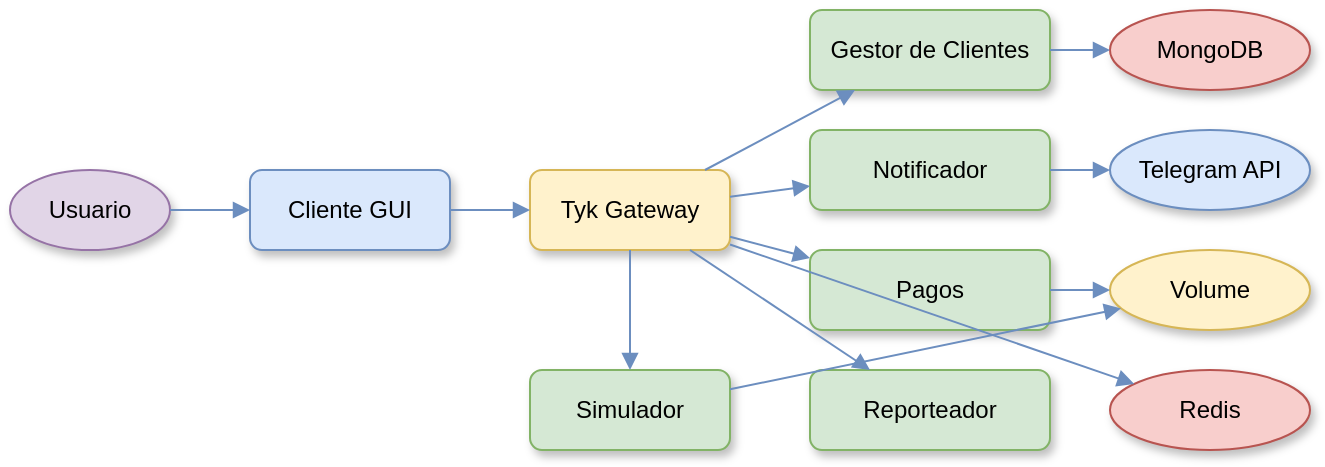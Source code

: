 <mxfile version="20.1.2" editor="1" type="device" pages="3">
  <diagram id="context" name="Contexto">
    <mxGraphModel dx="906" dy="566" grid="1" gridSize="10" guides="1" tooltips="1" connect="1" arrows="1" fold="1" page="1" pageScale="1" pageWidth="827" pageHeight="1169">
      <root>
        <mxCell id="0"/>
        <mxCell id="1" parent="0"/>
        <mxCell id="2" value="Usuario" style="ellipse;whiteSpace=wrap;html=1;fillColor=#e1d5e7;strokeColor=#9673a6;shadow=1;fontSize=12;" vertex="1" parent="1">
          <mxGeometry x="70" y="240" width="80" height="40" as="geometry"/>
        </mxCell>
        <mxCell id="3" value="Cliente GUI" style="rounded=1;whiteSpace=wrap;html=1;fillColor=#dae8fc;strokeColor=#6c8ebf;shadow=1;fontSize=12;" vertex="1" parent="1">
          <mxGeometry x="190" y="240" width="100" height="40" as="geometry"/>
        </mxCell>
        <mxCell id="4" value="Tyk Gateway" style="rounded=1;whiteSpace=wrap;html=1;fillColor=#fff2cc;strokeColor=#d6b656;shadow=1;fontSize=12;" vertex="1" parent="1">
          <mxGeometry x="330" y="240" width="100" height="40" as="geometry"/>
        </mxCell>
        <mxCell id="5" value="Gestor de Clientes" style="rounded=1;whiteSpace=wrap;html=1;fillColor=#d5e8d4;strokeColor=#82b366;shadow=1;fontSize=12;" vertex="1" parent="1">
          <mxGeometry x="470" y="160" width="120" height="40" as="geometry"/>
        </mxCell>
        <mxCell id="6" value="Notificador" style="rounded=1;whiteSpace=wrap;html=1;fillColor=#d5e8d4;strokeColor=#82b366;shadow=1;fontSize=12;" vertex="1" parent="1">
          <mxGeometry x="470" y="220" width="120" height="40" as="geometry"/>
        </mxCell>
        <mxCell id="7" value="Pagos" style="rounded=1;whiteSpace=wrap;html=1;fillColor=#d5e8d4;strokeColor=#82b366;shadow=1;fontSize=12;" vertex="1" parent="1">
          <mxGeometry x="470" y="280" width="120" height="40" as="geometry"/>
        </mxCell>
        <mxCell id="8" value="Reporteador" style="rounded=1;whiteSpace=wrap;html=1;fillColor=#d5e8d4;strokeColor=#82b366;shadow=1;fontSize=12;" vertex="1" parent="1">
          <mxGeometry x="470" y="340" width="120" height="40" as="geometry"/>
        </mxCell>
        <mxCell id="9" value="Simulador" style="rounded=1;whiteSpace=wrap;html=1;fillColor=#d5e8d4;strokeColor=#82b366;shadow=1;fontSize=12;" vertex="1" parent="1">
          <mxGeometry x="330" y="340" width="100" height="40" as="geometry"/>
        </mxCell>
        <mxCell id="10" value="Telegram API" style="ellipse;whiteSpace=wrap;html=1;fillColor=#dae8fc;strokeColor=#6c8ebf;shadow=1;fontSize=12;" vertex="1" parent="1">
          <mxGeometry x="620" y="220" width="100" height="40" as="geometry"/>
        </mxCell>
        <mxCell id="11" value="MongoDB" style="ellipse;whiteSpace=wrap;html=1;fillColor=#f8cecc;strokeColor=#b85450;shadow=1;fontSize=12;" vertex="1" parent="1">
          <mxGeometry x="620" y="160" width="100" height="40" as="geometry"/>
        </mxCell>
        <mxCell id="12" value="Volume" style="ellipse;whiteSpace=wrap;html=1;fillColor=#fff2cc;strokeColor=#d6b656;shadow=1;fontSize=12;" vertex="1" parent="1">
          <mxGeometry x="620" y="280" width="100" height="40" as="geometry"/>
        </mxCell>
        <mxCell id="13" value="Redis" style="ellipse;whiteSpace=wrap;html=1;fillColor=#f8cecc;strokeColor=#b85450;shadow=1;fontSize=12;" vertex="1" parent="1">
          <mxGeometry x="620" y="340" width="100" height="40" as="geometry"/>
        </mxCell>
        <mxCell id="14" style="endArrow=block;html=1;strokeColor=#6c8ebf;" edge="1" parent="1" source="2" target="3">
          <mxGeometry relative="1" as="geometry"/>
        </mxCell>
        <mxCell id="15" style="endArrow=block;html=1;strokeColor=#6c8ebf;" edge="1" parent="1" source="3" target="4">
          <mxGeometry relative="1" as="geometry"/>
        </mxCell>
        <mxCell id="16" style="endArrow=block;html=1;strokeColor=#6c8ebf;" edge="1" parent="1" source="4" target="5">
          <mxGeometry relative="1" as="geometry"/>
        </mxCell>
        <mxCell id="17" style="endArrow=block;html=1;strokeColor=#6c8ebf;" edge="1" parent="1" source="4" target="6">
          <mxGeometry relative="1" as="geometry"/>
        </mxCell>
        <mxCell id="18" style="endArrow=block;html=1;strokeColor=#6c8ebf;" edge="1" parent="1" source="4" target="7">
          <mxGeometry relative="1" as="geometry"/>
        </mxCell>
        <mxCell id="19" style="endArrow=block;html=1;strokeColor=#6c8ebf;" edge="1" parent="1" source="4" target="8">
          <mxGeometry relative="1" as="geometry"/>
        </mxCell>
        <mxCell id="20" style="endArrow=block;html=1;strokeColor=#6c8ebf;" edge="1" parent="1" source="4" target="9">
          <mxGeometry relative="1" as="geometry"/>
        </mxCell>
        <mxCell id="21" style="endArrow=block;html=1;strokeColor=#6c8ebf;" edge="1" parent="1" source="6" target="10">
          <mxGeometry relative="1" as="geometry"/>
        </mxCell>
        <mxCell id="22" style="endArrow=block;html=1;strokeColor=#6c8ebf;" edge="1" parent="1" source="5" target="11">
          <mxGeometry relative="1" as="geometry"/>
        </mxCell>
        <mxCell id="23" style="endArrow=block;html=1;strokeColor=#6c8ebf;" edge="1" parent="1" source="9" target="12">
          <mxGeometry relative="1" as="geometry"/>
        </mxCell>
        <mxCell id="24" style="endArrow=block;html=1;strokeColor=#6c8ebf;" edge="1" parent="1" source="7" target="12">
          <mxGeometry relative="1" as="geometry"/>
        </mxCell>
        <mxCell id="25" style="endArrow=block;html=1;strokeColor=#6c8ebf;" edge="1" parent="1" source="4" target="13">
          <mxGeometry relative="1" as="geometry"/>
        </mxCell>
      </root>
    </mxGraphModel>
  </diagram>
  <diagram id="modules" name="Vista de Módulos">
    <mxGraphModel dx="906" dy="566" grid="1" gridSize="10" guides="1" tooltips="1" connect="1" arrows="1" fold="1" page="1" pageScale="1" pageWidth="827" pageHeight="1169">
      <root>
        <mxCell id="0"/>
        <mxCell id="1" parent="0"/>
        <mxCell id="30" value="Tyk Gateway" style="rounded=1;whiteSpace=wrap;html=1;fillColor=#fff2cc;strokeColor=#d6b656;shadow=1;fontSize=12;" vertex="1" parent="1">
          <mxGeometry x="80" y="80" width="120" height="50" as="geometry"/>
        </mxCell>
        <mxCell id="31" value="Gestor de Clientes" style="rounded=1;whiteSpace=wrap;html=1;fillColor=#d5e8d4;strokeColor=#82b366;shadow=1;fontSize=12;" vertex="1" parent="1">
          <mxGeometry x="250" y="40" width="150" height="50" as="geometry"/>
        </mxCell>
        <mxCell id="32" value="Notificador" style="rounded=1;whiteSpace=wrap;html=1;fillColor=#d5e8d4;strokeColor=#82b366;shadow=1;fontSize=12;" vertex="1" parent="1">
          <mxGeometry x="250" y="100" width="150" height="50" as="geometry"/>
        </mxCell>
        <mxCell id="33" value="Pagos" style="rounded=1;whiteSpace=wrap;html=1;fillColor=#d5e8d4;strokeColor=#82b366;shadow=1;fontSize=12;" vertex="1" parent="1">
          <mxGeometry x="250" y="160" width="150" height="50" as="geometry"/>
        </mxCell>
        <mxCell id="34" value="Reporteador" style="rounded=1;whiteSpace=wrap;html=1;fillColor=#d5e8d4;strokeColor=#82b366;shadow=1;fontSize=12;" vertex="1" parent="1">
          <mxGeometry x="250" y="220" width="150" height="50" as="geometry"/>
        </mxCell>
        <mxCell id="35" value="Simulador" style="rounded=1;whiteSpace=wrap;html=1;fillColor=#d5e8d4;strokeColor=#82b366;shadow=1;fontSize=12;" vertex="1" parent="1">
          <mxGeometry x="250" y="280" width="150" height="50" as="geometry"/>
        </mxCell>
        <mxCell id="36" value="MongoDB" style="ellipse;whiteSpace=wrap;html=1;fillColor=#f8cecc;strokeColor=#b85450;shadow=1;fontSize=12;" vertex="1" parent="1">
          <mxGeometry x="450" y="40" width="100" height="40" as="geometry"/>
        </mxCell>
        <mxCell id="37" value="Redis" style="ellipse;whiteSpace=wrap;html=1;fillColor=#f8cecc;strokeColor=#b85450;shadow=1;fontSize=12;" vertex="1" parent="1">
          <mxGeometry x="450" y="100" width="100" height="40" as="geometry"/>
        </mxCell>
        <mxCell id="38" value="Volume" style="ellipse;whiteSpace=wrap;html=1;fillColor=#fff2cc;strokeColor=#d6b656;shadow=1;fontSize=12;" vertex="1" parent="1">
          <mxGeometry x="450" y="160" width="100" height="40" as="geometry"/>
        </mxCell>
        <mxCell id="39" style="endArrow=block;html=1;strokeColor=#6c8ebf;" edge="1" parent="1" source="30" target="31">
          <mxGeometry relative="1" as="geometry"/>
        </mxCell>
        <mxCell id="40" style="endArrow=block;html=1;strokeColor=#6c8ebf;" edge="1" parent="1" source="30" target="32">
          <mxGeometry relative="1" as="geometry"/>
        </mxCell>
        <mxCell id="41" style="endArrow=block;html=1;strokeColor=#6c8ebf;" edge="1" parent="1" source="30" target="33">
          <mxGeometry relative="1" as="geometry"/>
        </mxCell>
        <mxCell id="42" style="endArrow=block;html=1;strokeColor=#6c8ebf;" edge="1" parent="1" source="30" target="34">
          <mxGeometry relative="1" as="geometry"/>
        </mxCell>
        <mxCell id="43" style="endArrow=block;html=1;strokeColor=#6c8ebf;" edge="1" parent="1" source="30" target="35">
          <mxGeometry relative="1" as="geometry"/>
        </mxCell>
        <mxCell id="44" style="endArrow=block;html=1;strokeColor=#6c8ebf;" edge="1" parent="1" source="31" target="36">
          <mxGeometry relative="1" as="geometry"/>
        </mxCell>
        <mxCell id="45" style="endArrow=block;html=1;strokeColor=#6c8ebf;" edge="1" parent="1" source="30" target="37">
          <mxGeometry relative="1" as="geometry"/>
        </mxCell>
        <mxCell id="46" style="endArrow=block;html=1;strokeColor=#6c8ebf;" edge="1" parent="1" source="33" target="38">
          <mxGeometry relative="1" as="geometry"/>
        </mxCell>
      </root>
    </mxGraphModel>
  </diagram>
  <diagram id="tyk" name="Elementos Tyk">
    <mxGraphModel dx="906" dy="566" grid="1" gridSize="10" guides="1" tooltips="1" connect="1" arrows="1" fold="1" page="1" pageScale="1" pageWidth="827" pageHeight="1169">
      <root>
        <mxCell id="0"/>
        <mxCell id="1" parent="0"/>
        <mxCell id="50" value="Tyk Gateway" style="rounded=1;whiteSpace=wrap;html=1;fillColor=#fff2cc;strokeColor=#d6b656;shadow=1;fontSize=12;" vertex="1" parent="1">
          <mxGeometry x="200" y="120" width="130" height="50" as="geometry"/>
        </mxCell>
        <mxCell id="51" value="tyk.standalone.conf" style="rounded=1;whiteSpace=wrap;html=1;fillColor=#e1d5e7;strokeColor=#9673a6;shadow=1;fontSize=12;" vertex="1" parent="1">
          <mxGeometry x="370" y="70" width="150" height="40" as="geometry"/>
        </mxCell>
        <mxCell id="52" value="tyk-redis" style="ellipse;whiteSpace=wrap;html=1;fillColor=#f8cecc;strokeColor=#b85450;shadow=1;fontSize=12;" vertex="1" parent="1">
          <mxGeometry x="370" y="130" width="100" height="40" as="geometry"/>
        </mxCell>
        <mxCell id="53" value="Apps" style="rounded=1;whiteSpace=wrap;html=1;fillColor=#e1d5e7;strokeColor=#9673a6;shadow=1;fontSize=12;" vertex="1" parent="1">
          <mxGeometry x="370" y="190" width="150" height="40" as="geometry"/>
        </mxCell>
        <mxCell id="54" value="keyless-gestor-clientes.json" style="rounded=1;whiteSpace=wrap;html=1;fillColor=#ffffff;strokeColor=#666666;shadow=1;fontSize=12;" vertex="1" parent="1">
          <mxGeometry x="550" y="190" width="170" height="40" as="geometry"/>
        </mxCell>
        <mxCell id="55" value="keyless-notificador.json" style="rounded=1;whiteSpace=wrap;html=1;fillColor=#ffffff;strokeColor=#666666;shadow=1;fontSize=12;" vertex="1" parent="1">
          <mxGeometry x="550" y="240" width="170" height="40" as="geometry"/>
        </mxCell>
        <mxCell id="56" value="keyless-pagos.json" style="rounded=1;whiteSpace=wrap;html=1;fillColor=#ffffff;strokeColor=#666666;shadow=1;fontSize=12;" vertex="1" parent="1">
          <mxGeometry x="550" y="290" width="170" height="40" as="geometry"/>
        </mxCell>
        <mxCell id="57" value="keyless-reporteador.json" style="rounded=1;whiteSpace=wrap;html=1;fillColor=#ffffff;strokeColor=#666666;shadow=1;fontSize=12;" vertex="1" parent="1">
          <mxGeometry x="550" y="340" width="170" height="40" as="geometry"/>
        </mxCell>
        <mxCell id="58" style="endArrow=block;html=1;strokeColor=#6c8ebf;" edge="1" parent="1" source="50" target="51">
          <mxGeometry relative="1" as="geometry"/>
        </mxCell>
        <mxCell id="59" style="endArrow=block;html=1;strokeColor=#6c8ebf;" edge="1" parent="1" source="50" target="52">
          <mxGeometry relative="1" as="geometry"/>
        </mxCell>
        <mxCell id="60" style="endArrow=block;html=1;strokeColor=#6c8ebf;" edge="1" parent="1" source="50" target="53">
          <mxGeometry relative="1" as="geometry"/>
        </mxCell>
        <mxCell id="61" style="endArrow=block;html=1;strokeColor=#6c8ebf;" edge="1" parent="1" source="53" target="54">
          <mxGeometry relative="1" as="geometry"/>
        </mxCell>
        <mxCell id="62" style="endArrow=block;html=1;strokeColor=#6c8ebf;" edge="1" parent="1" source="53" target="55">
          <mxGeometry relative="1" as="geometry"/>
        </mxCell>
        <mxCell id="63" style="endArrow=block;html=1;strokeColor=#6c8ebf;" edge="1" parent="1" source="53" target="56">
          <mxGeometry relative="1" as="geometry"/>
        </mxCell>
        <mxCell id="64" style="endArrow=block;html=1;strokeColor=#6c8ebf;" edge="1" parent="1" source="53" target="57">
          <mxGeometry relative="1" as="geometry"/>
        </mxCell>
      </root>
    </mxGraphModel>
  </diagram>
</mxfile>

